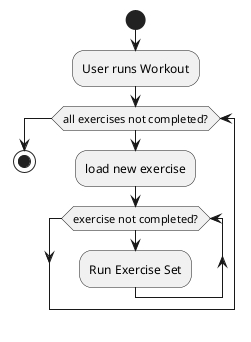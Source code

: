 @startuml
start
:User runs Workout;
while (all exercises not completed?)
    :load new exercise;
    while (exercise not completed?)
        :Run Exercise Set;
    endwhile
endwhile
stop
@enduml
